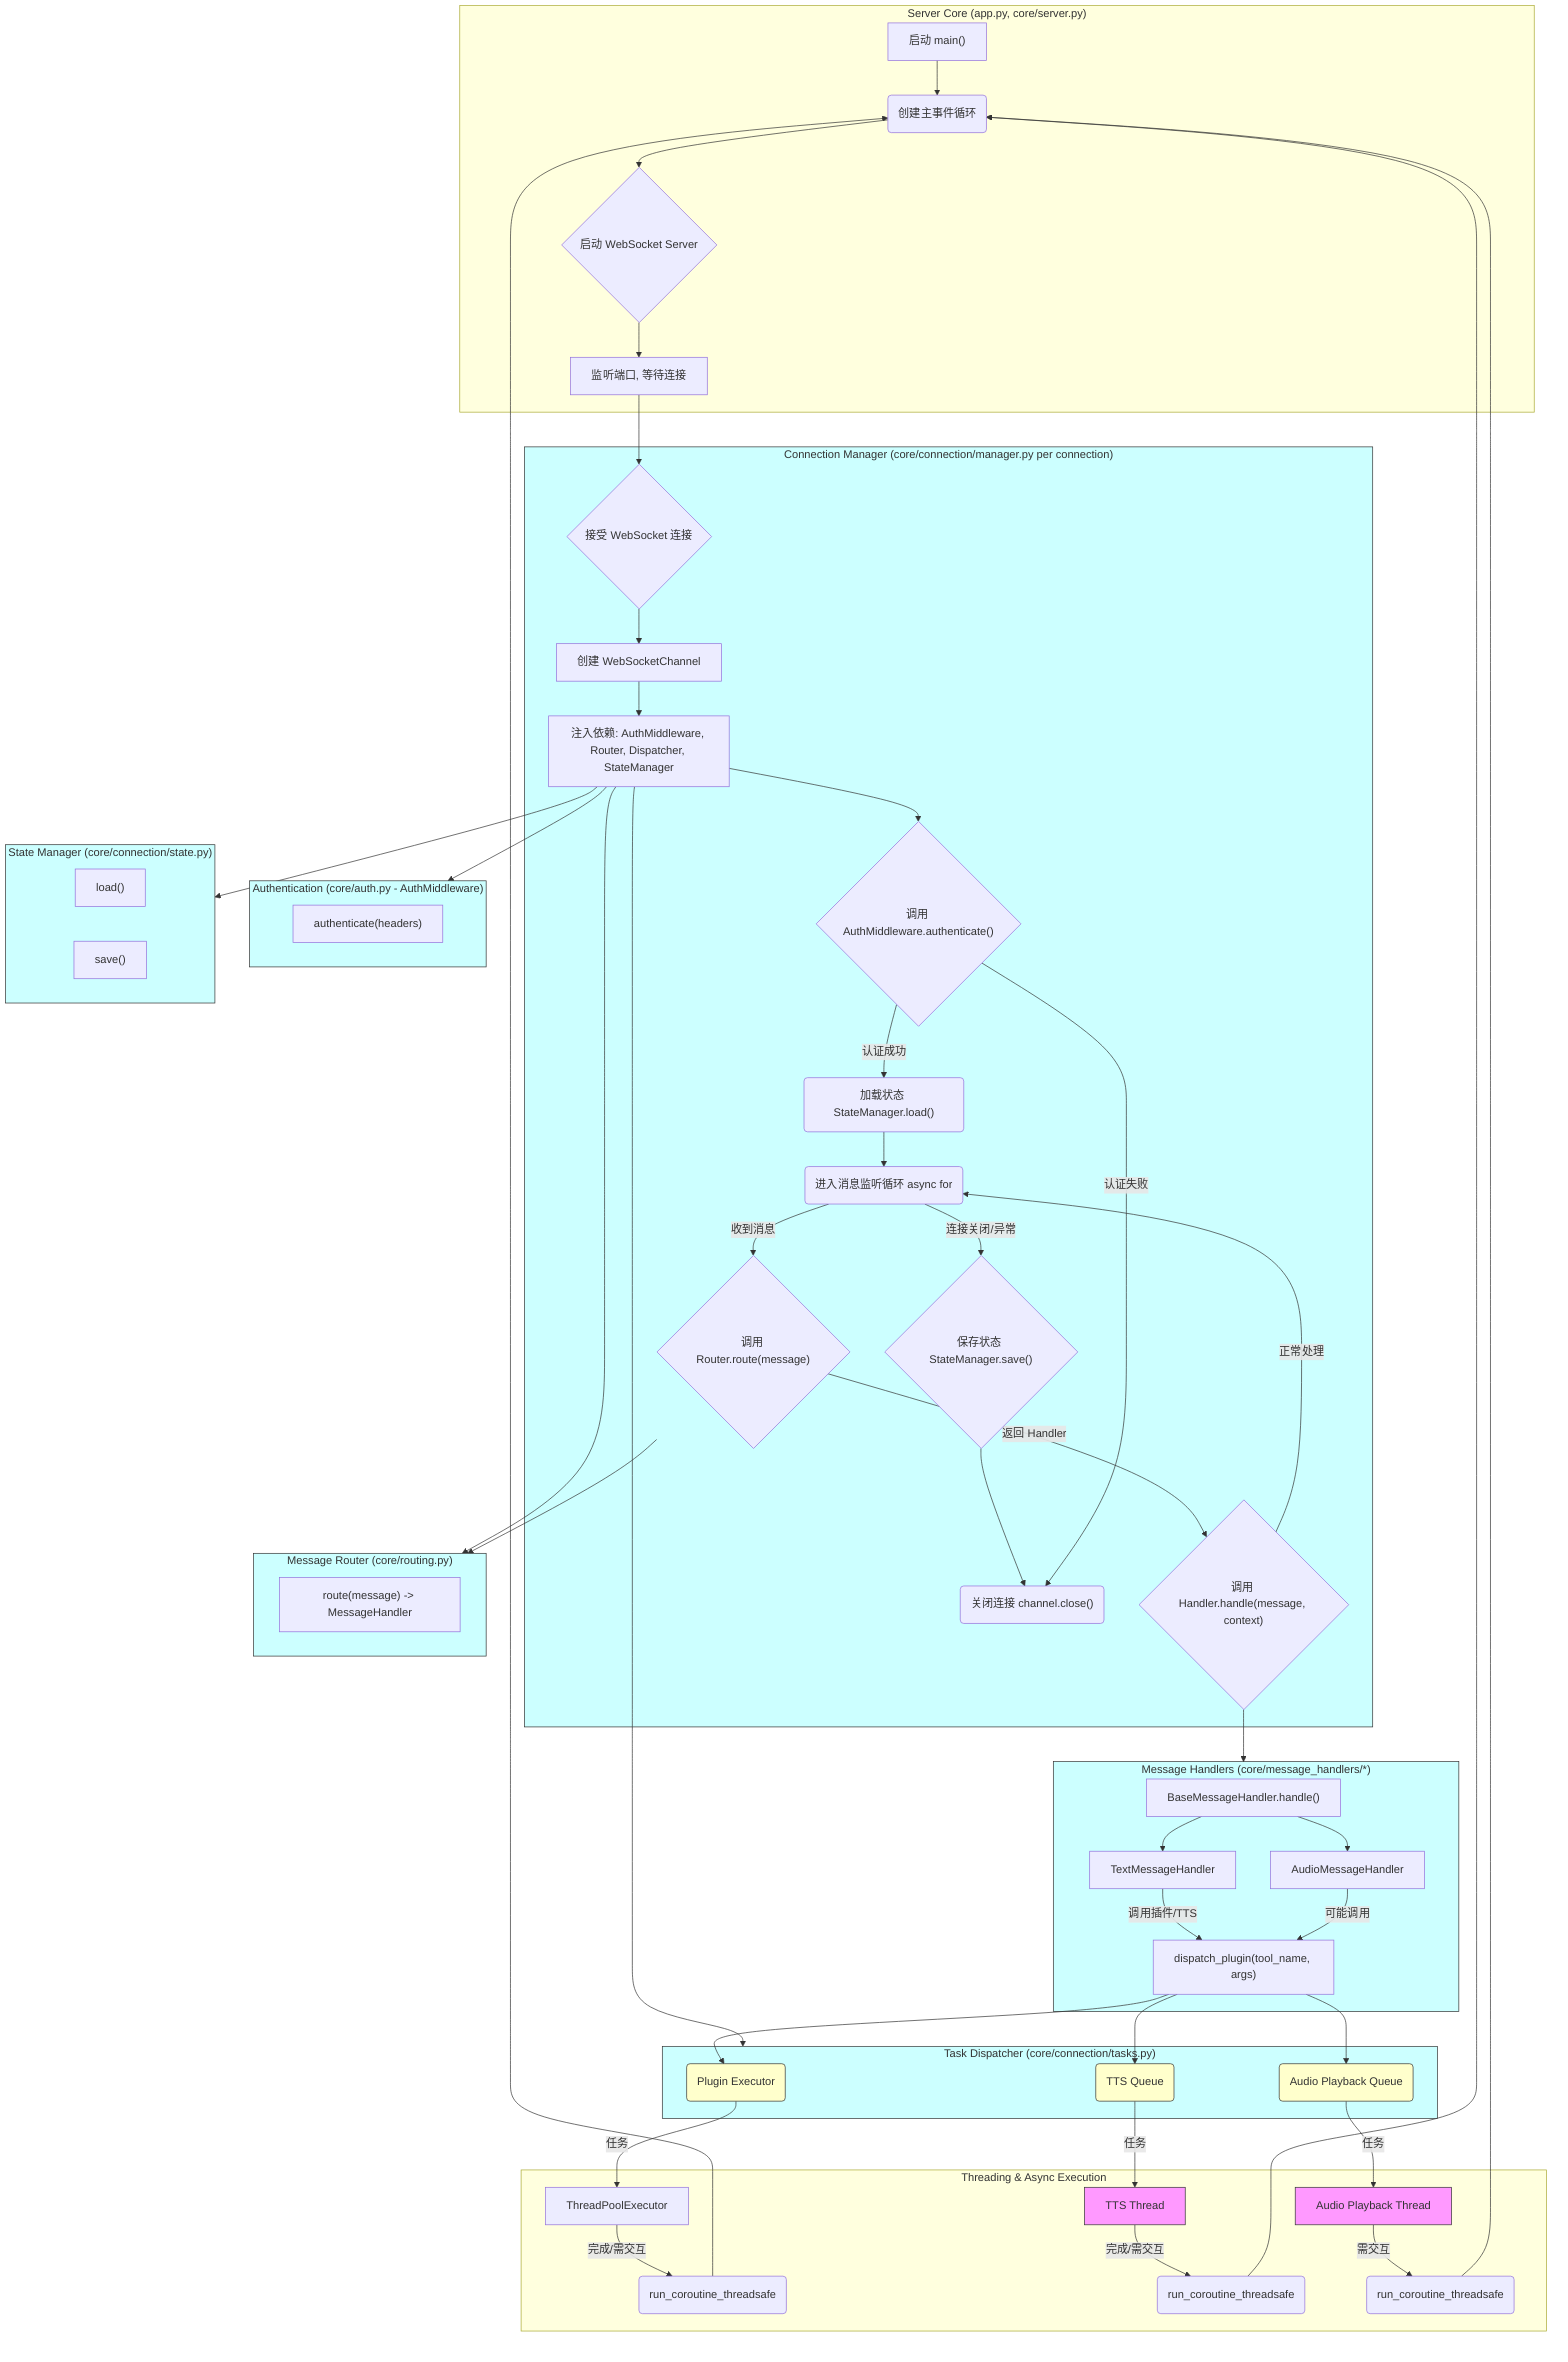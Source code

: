 graph TD
    %% --- Server Entry & Connection Setup ---
    subgraph ServerCore ["Server Core (app.py, core/server.py)"]
        direction LR
        A["启动 main()"] --> B(创建主事件循环);
        B --> C{启动 WebSocket Server};
        C --> D[监听端口, 等待连接];
    end

    %% --- Single Connection Lifecycle Management ---
    subgraph ConnectionManager ["Connection Manager (core/connection/manager.py per connection)"]
        direction TB
        D --> E{接受 WebSocket 连接};
        E --> F[创建 WebSocketChannel];
        F --> G["注入依赖: AuthMiddleware, Router, Dispatcher, StateManager"];
        G --> H{"调用 AuthMiddleware.authenticate()"};
        H -- "认证成功" --> I("加载状态 StateManager.load()");
        I --> J(进入消息监听循环 async for);
        J -- "收到消息" --> K{"调用 Router.route(message)"};
        K -- "返回 Handler" --> L{"调用 Handler.handle(message, context)"};
        L -- "正常处理" --> J;
        J -- "连接关闭/异常" --> M{"保存状态 StateManager.save()"};
        M --> N("关闭连接 channel.close()");
        H -- "认证失败" --> N;
    end

    %% --- Authentication ---
    subgraph AuthMiddlewareComponent ["Authentication (core/auth.py - AuthMiddleware)"]
        AuthNode["authenticate(headers)"]
    end

    %% --- Message Routing ---
    subgraph Router ["Message Router (core/routing.py)"]
        RouteNode["route(message) -> MessageHandler"]
    end

    %% --- Message Handling ---
    subgraph Handlers ["Message Handlers (core/message_handlers/*)"]
        direction LR
        HandlerBase["BaseMessageHandler.handle()"];
        TextHandler["TextMessageHandler"];
        AudioHandler["AudioMessageHandler"];
        %% ... other handlers ...
        HandlerBase --> TextHandler;
        HandlerBase --> AudioHandler;
        TextHandler -- "调用插件/TTS" --> TaskDisp;
        AudioHandler -- "可能调用" --> TaskDisp;
    end

    %% --- Task Dispatching ---
    subgraph TaskDispatcher ["Task Dispatcher (core/connection/tasks.py)"]
        TaskDisp["dispatch_plugin(tool_name, args)"];
        TaskDisp --> PluginExecQueue("Plugin Executor");
        TaskDisp --> TTSQueue("TTS Queue");
        TaskDisp --> AudioQueue("Audio Playback Queue");
    end

    %% --- State Management ---
    subgraph StateManager ["State Manager (core/connection/state.py)"]
        LoadState["load()"]
        SaveState["save()"]
    end

    %% --- Background Execution (Similar to before, but triggered differently) ---
    subgraph BackgroundExecution ["Threading & Async Execution"]
        direction LR
        PluginExecQueue -- 任务 --> Executor[ThreadPoolExecutor];
        TTSQueue -- 任务 --> TTSThread["TTS Thread"];
        AudioQueue -- 任务 --> AudioThread["Audio Playback Thread"];

        Executor -- "完成/需交互" --> RunExecAsync(run_coroutine_threadsafe);
        TTSThread -- "完成/需交互" --> RunTTSAsync(run_coroutine_threadsafe);
        AudioThread -- "需交互" --> RunAudioAsync(run_coroutine_threadsafe);

        RunExecAsync --> B;
        RunTTSAsync --> B;
        RunAudioAsync --> B;
    end


    %% --- Dependencies & Interactions ---
    G --> AuthMiddlewareComponent;
    G --> Router;
    G --> TaskDispatcher;
    G --> StateManager;

    K --> Router;
    L --> Handlers;

    %% Styling (Optional)
    classDef component fill:#cff,stroke:#333,stroke-width:1px;
    classDef thread fill:#f9f,stroke:#333,stroke-width:1px;
    classDef queue fill:#ffc,stroke:#333,stroke-width:1px;
    class ConnectionManager,AuthMiddlewareComponent,Router,Handlers,TaskDispatcher,StateManager component;
    class TTSThread,AudioThread thread;
    class PluginExecQueue,TTSQueue,AudioQueue queue;